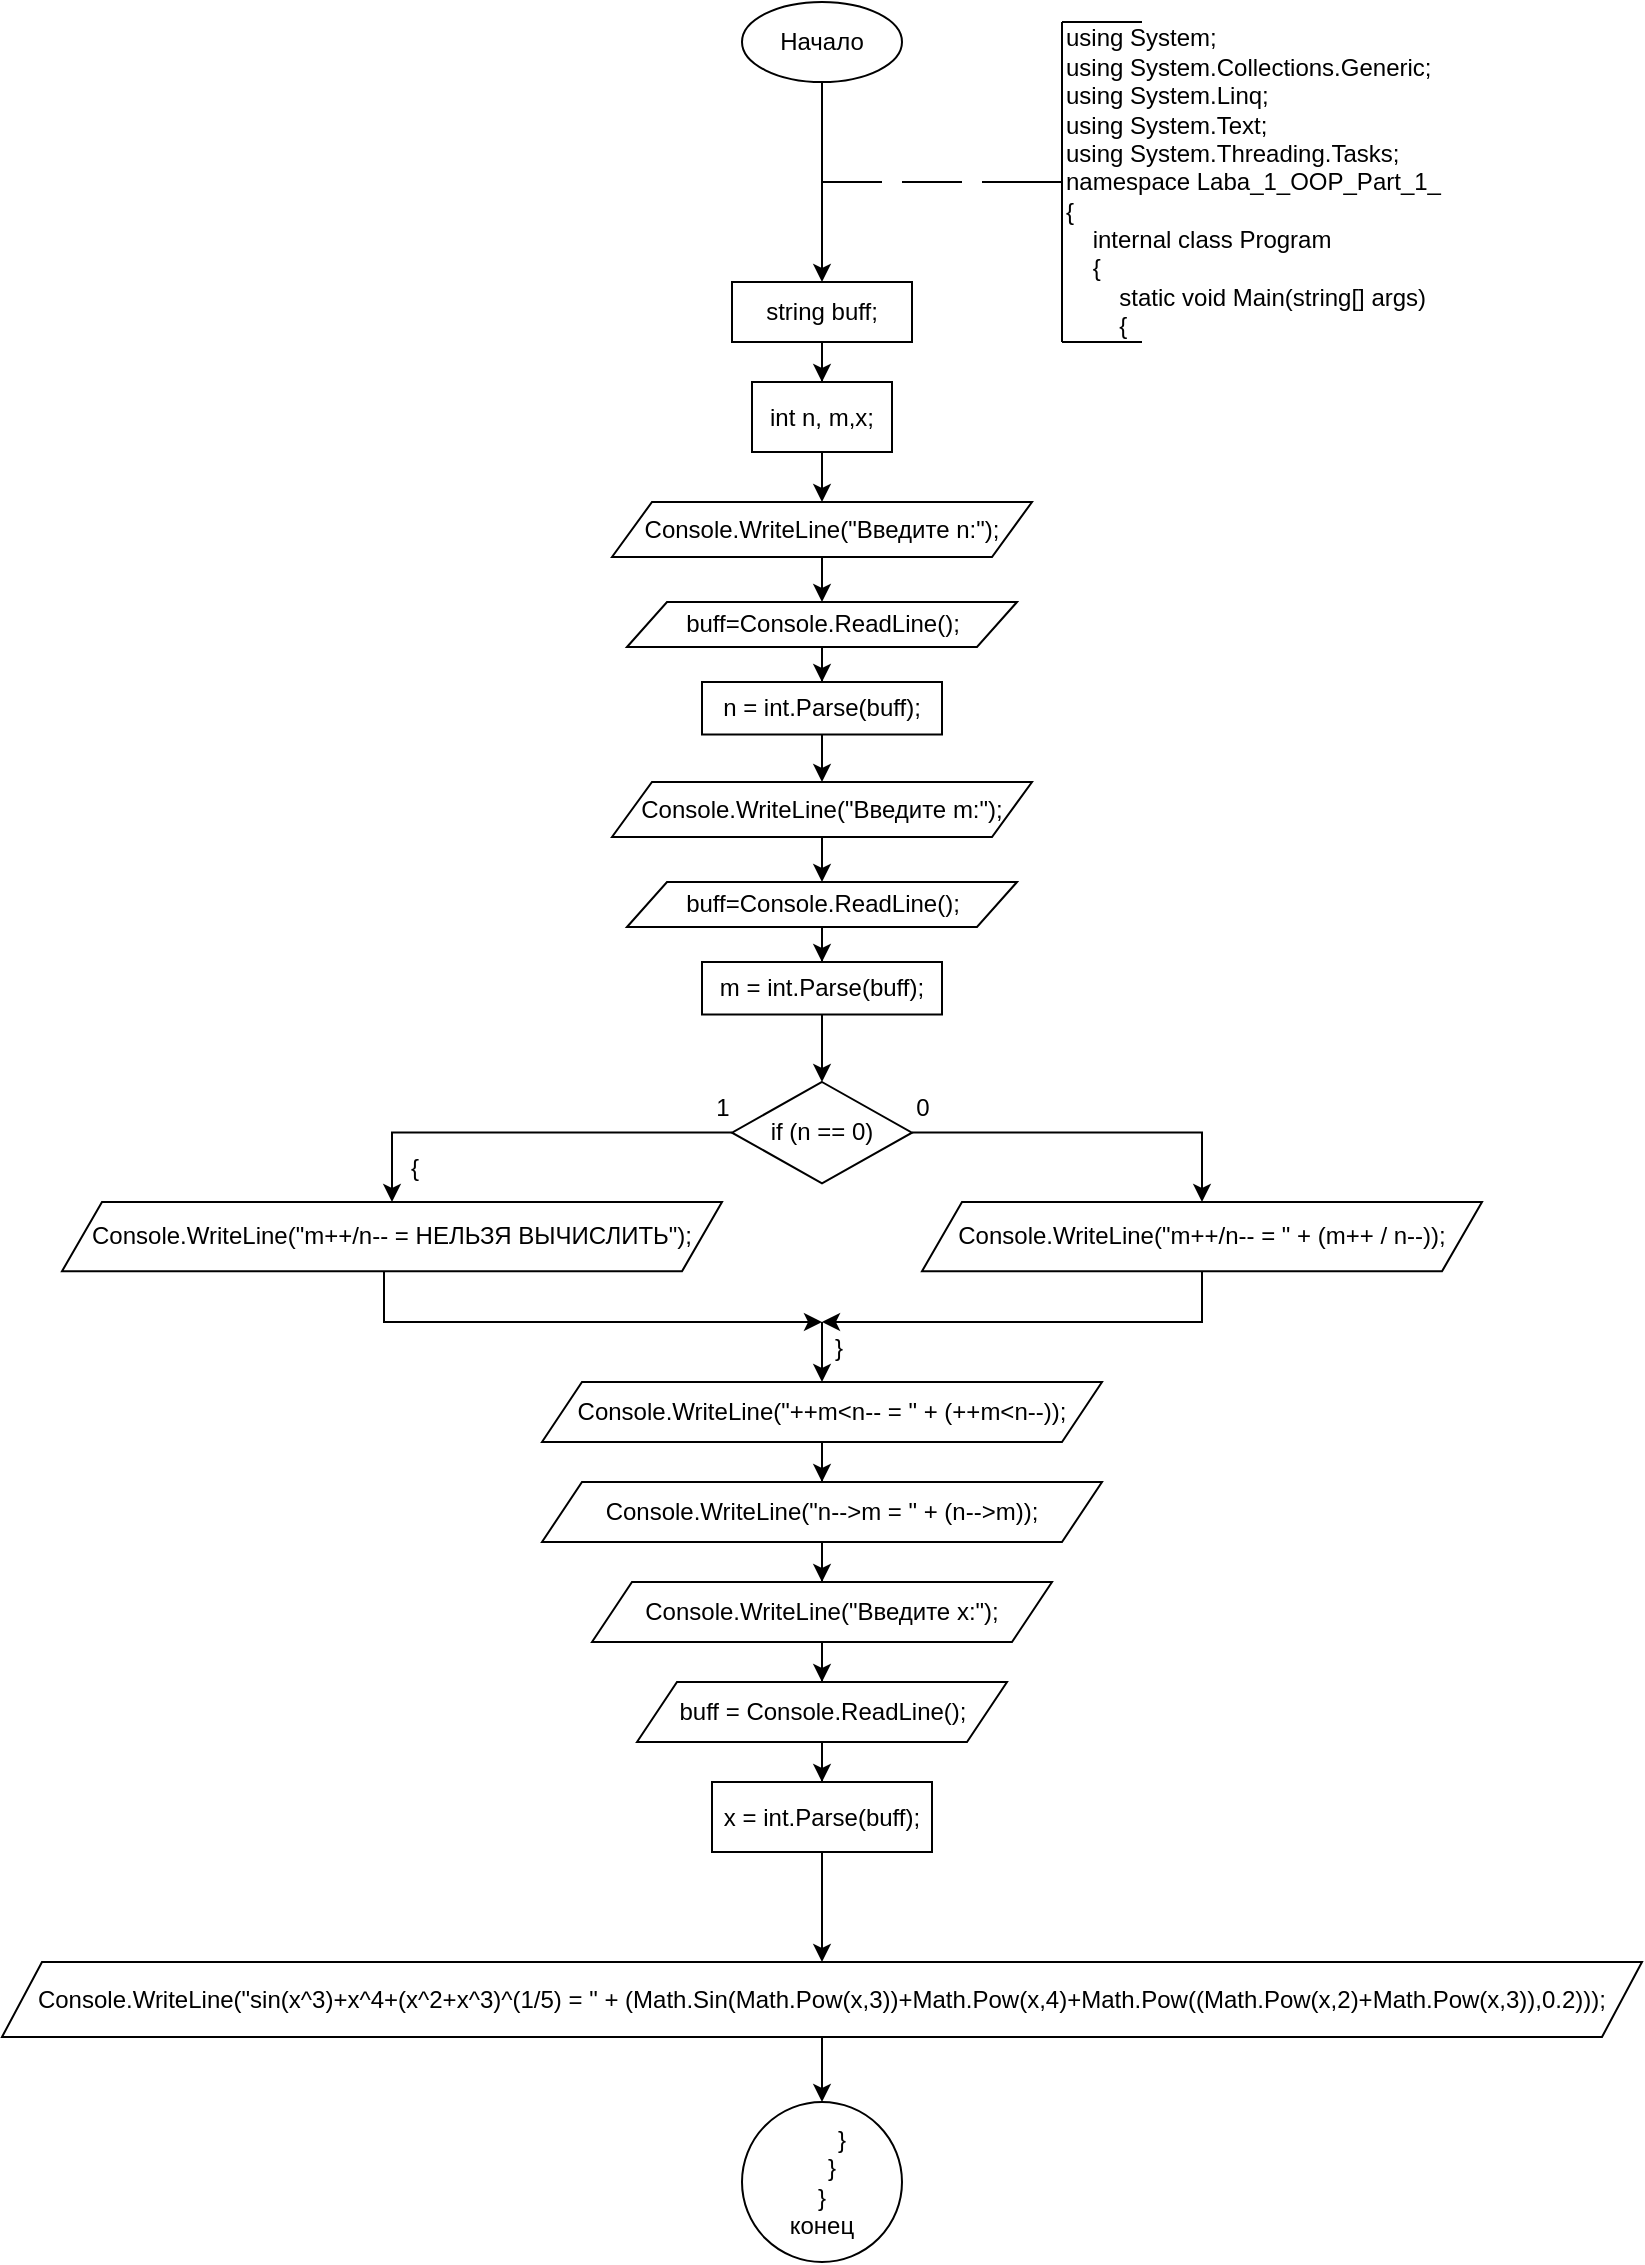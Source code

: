 <mxfile version="24.0.4" type="device">
  <diagram name="Страница — 1" id="fHvxciMUewtH3KyjnSEp">
    <mxGraphModel dx="1313" dy="786" grid="0" gridSize="10" guides="1" tooltips="1" connect="1" arrows="1" fold="1" page="1" pageScale="1" pageWidth="4681" pageHeight="3300" math="0" shadow="0">
      <root>
        <mxCell id="0" />
        <mxCell id="1" parent="0" />
        <mxCell id="jmJejw3v0kQWSH8vtQN6-7" value="" style="edgeStyle=orthogonalEdgeStyle;rounded=0;orthogonalLoop=1;jettySize=auto;html=1;" edge="1" parent="1" source="jmJejw3v0kQWSH8vtQN6-1" target="jmJejw3v0kQWSH8vtQN6-6">
          <mxGeometry relative="1" as="geometry" />
        </mxCell>
        <mxCell id="jmJejw3v0kQWSH8vtQN6-1" value="Начало" style="ellipse;whiteSpace=wrap;html=1;" vertex="1" parent="1">
          <mxGeometry x="480" y="30" width="80" height="40" as="geometry" />
        </mxCell>
        <mxCell id="jmJejw3v0kQWSH8vtQN6-2" value="&lt;div&gt;using System;&lt;/div&gt;&lt;div&gt;using System.Collections.Generic;&lt;/div&gt;&lt;div&gt;using System.Linq;&lt;/div&gt;&lt;div&gt;using System.Text;&lt;/div&gt;&lt;div&gt;using System.Threading.Tasks;&lt;/div&gt;&lt;div&gt;&lt;div&gt;namespace Laba_1_OOP_Part_1_&lt;/div&gt;&lt;div&gt;{&lt;/div&gt;&lt;div&gt;&amp;nbsp; &amp;nbsp; internal class Program&lt;/div&gt;&lt;div&gt;&amp;nbsp; &amp;nbsp; {&lt;/div&gt;&lt;div&gt;&amp;nbsp; &amp;nbsp; &amp;nbsp; &amp;nbsp; static void Main(string[] args)&lt;/div&gt;&lt;div&gt;&amp;nbsp; &amp;nbsp; &amp;nbsp; &amp;nbsp; {&lt;/div&gt;&lt;/div&gt;" style="text;html=1;align=left;verticalAlign=middle;whiteSpace=wrap;rounded=0;" vertex="1" parent="1">
          <mxGeometry x="640" y="40" width="210" height="160" as="geometry" />
        </mxCell>
        <mxCell id="jmJejw3v0kQWSH8vtQN6-3" value="" style="endArrow=none;html=1;rounded=0;" edge="1" parent="1">
          <mxGeometry width="50" height="50" relative="1" as="geometry">
            <mxPoint x="680" y="200" as="sourcePoint" />
            <mxPoint x="640" y="200" as="targetPoint" />
          </mxGeometry>
        </mxCell>
        <mxCell id="jmJejw3v0kQWSH8vtQN6-4" value="" style="endArrow=none;html=1;rounded=0;exitX=0;exitY=1;exitDx=0;exitDy=0;entryX=0;entryY=0;entryDx=0;entryDy=0;" edge="1" parent="1" source="jmJejw3v0kQWSH8vtQN6-2" target="jmJejw3v0kQWSH8vtQN6-2">
          <mxGeometry width="50" height="50" relative="1" as="geometry">
            <mxPoint x="550" y="130" as="sourcePoint" />
            <mxPoint x="600" y="80" as="targetPoint" />
          </mxGeometry>
        </mxCell>
        <mxCell id="jmJejw3v0kQWSH8vtQN6-5" value="" style="endArrow=none;html=1;rounded=0;" edge="1" parent="1">
          <mxGeometry width="50" height="50" relative="1" as="geometry">
            <mxPoint x="640" y="40" as="sourcePoint" />
            <mxPoint x="680" y="40" as="targetPoint" />
          </mxGeometry>
        </mxCell>
        <mxCell id="jmJejw3v0kQWSH8vtQN6-9" value="" style="edgeStyle=orthogonalEdgeStyle;rounded=0;orthogonalLoop=1;jettySize=auto;html=1;" edge="1" parent="1" source="jmJejw3v0kQWSH8vtQN6-6" target="jmJejw3v0kQWSH8vtQN6-8">
          <mxGeometry relative="1" as="geometry" />
        </mxCell>
        <mxCell id="jmJejw3v0kQWSH8vtQN6-6" value="string buff;" style="whiteSpace=wrap;html=1;" vertex="1" parent="1">
          <mxGeometry x="475" y="170" width="90" height="30" as="geometry" />
        </mxCell>
        <mxCell id="jmJejw3v0kQWSH8vtQN6-11" value="" style="edgeStyle=orthogonalEdgeStyle;rounded=0;orthogonalLoop=1;jettySize=auto;html=1;" edge="1" parent="1" source="jmJejw3v0kQWSH8vtQN6-8" target="jmJejw3v0kQWSH8vtQN6-10">
          <mxGeometry relative="1" as="geometry" />
        </mxCell>
        <mxCell id="jmJejw3v0kQWSH8vtQN6-8" value="int n, m,x;" style="whiteSpace=wrap;html=1;" vertex="1" parent="1">
          <mxGeometry x="485" y="220" width="70" height="35" as="geometry" />
        </mxCell>
        <mxCell id="jmJejw3v0kQWSH8vtQN6-13" value="" style="edgeStyle=orthogonalEdgeStyle;rounded=0;orthogonalLoop=1;jettySize=auto;html=1;" edge="1" parent="1" source="jmJejw3v0kQWSH8vtQN6-10" target="jmJejw3v0kQWSH8vtQN6-12">
          <mxGeometry relative="1" as="geometry" />
        </mxCell>
        <mxCell id="jmJejw3v0kQWSH8vtQN6-10" value="Console.WriteLine(&quot;Введите n:&quot;);" style="shape=parallelogram;perimeter=parallelogramPerimeter;whiteSpace=wrap;html=1;fixedSize=1;" vertex="1" parent="1">
          <mxGeometry x="415" y="280" width="210" height="27.5" as="geometry" />
        </mxCell>
        <mxCell id="jmJejw3v0kQWSH8vtQN6-15" value="" style="edgeStyle=orthogonalEdgeStyle;rounded=0;orthogonalLoop=1;jettySize=auto;html=1;" edge="1" parent="1" source="jmJejw3v0kQWSH8vtQN6-12" target="jmJejw3v0kQWSH8vtQN6-14">
          <mxGeometry relative="1" as="geometry" />
        </mxCell>
        <mxCell id="jmJejw3v0kQWSH8vtQN6-12" value="buff=Console.ReadLine();" style="shape=parallelogram;perimeter=parallelogramPerimeter;whiteSpace=wrap;html=1;fixedSize=1;" vertex="1" parent="1">
          <mxGeometry x="422.5" y="330" width="195" height="22.5" as="geometry" />
        </mxCell>
        <mxCell id="jmJejw3v0kQWSH8vtQN6-22" value="" style="edgeStyle=orthogonalEdgeStyle;rounded=0;orthogonalLoop=1;jettySize=auto;html=1;" edge="1" parent="1" source="jmJejw3v0kQWSH8vtQN6-14" target="jmJejw3v0kQWSH8vtQN6-17">
          <mxGeometry relative="1" as="geometry" />
        </mxCell>
        <mxCell id="jmJejw3v0kQWSH8vtQN6-14" value="n = int.Parse(buff);" style="whiteSpace=wrap;html=1;" vertex="1" parent="1">
          <mxGeometry x="460" y="370" width="120" height="26.25" as="geometry" />
        </mxCell>
        <mxCell id="jmJejw3v0kQWSH8vtQN6-16" value="" style="edgeStyle=orthogonalEdgeStyle;rounded=0;orthogonalLoop=1;jettySize=auto;html=1;" edge="1" parent="1" source="jmJejw3v0kQWSH8vtQN6-17" target="jmJejw3v0kQWSH8vtQN6-19">
          <mxGeometry relative="1" as="geometry" />
        </mxCell>
        <mxCell id="jmJejw3v0kQWSH8vtQN6-17" value="Console.WriteLine(&quot;Введите m:&quot;);" style="shape=parallelogram;perimeter=parallelogramPerimeter;whiteSpace=wrap;html=1;fixedSize=1;" vertex="1" parent="1">
          <mxGeometry x="415" y="420" width="210" height="27.5" as="geometry" />
        </mxCell>
        <mxCell id="jmJejw3v0kQWSH8vtQN6-18" value="" style="edgeStyle=orthogonalEdgeStyle;rounded=0;orthogonalLoop=1;jettySize=auto;html=1;" edge="1" parent="1" source="jmJejw3v0kQWSH8vtQN6-19" target="jmJejw3v0kQWSH8vtQN6-20">
          <mxGeometry relative="1" as="geometry" />
        </mxCell>
        <mxCell id="jmJejw3v0kQWSH8vtQN6-19" value="buff=Console.ReadLine();" style="shape=parallelogram;perimeter=parallelogramPerimeter;whiteSpace=wrap;html=1;fixedSize=1;" vertex="1" parent="1">
          <mxGeometry x="422.5" y="470" width="195" height="22.5" as="geometry" />
        </mxCell>
        <mxCell id="jmJejw3v0kQWSH8vtQN6-24" value="" style="edgeStyle=orthogonalEdgeStyle;rounded=0;orthogonalLoop=1;jettySize=auto;html=1;" edge="1" parent="1" source="jmJejw3v0kQWSH8vtQN6-20" target="jmJejw3v0kQWSH8vtQN6-23">
          <mxGeometry relative="1" as="geometry" />
        </mxCell>
        <mxCell id="jmJejw3v0kQWSH8vtQN6-20" value="m = int.Parse(buff);" style="whiteSpace=wrap;html=1;" vertex="1" parent="1">
          <mxGeometry x="460" y="510" width="120" height="26.25" as="geometry" />
        </mxCell>
        <mxCell id="jmJejw3v0kQWSH8vtQN6-26" value="" style="edgeStyle=orthogonalEdgeStyle;rounded=0;orthogonalLoop=1;jettySize=auto;html=1;" edge="1" parent="1" source="jmJejw3v0kQWSH8vtQN6-23" target="jmJejw3v0kQWSH8vtQN6-25">
          <mxGeometry relative="1" as="geometry" />
        </mxCell>
        <mxCell id="jmJejw3v0kQWSH8vtQN6-29" value="" style="edgeStyle=orthogonalEdgeStyle;rounded=0;orthogonalLoop=1;jettySize=auto;html=1;" edge="1" parent="1" source="jmJejw3v0kQWSH8vtQN6-23" target="jmJejw3v0kQWSH8vtQN6-28">
          <mxGeometry relative="1" as="geometry" />
        </mxCell>
        <mxCell id="jmJejw3v0kQWSH8vtQN6-23" value="if (n == 0)" style="rhombus;whiteSpace=wrap;html=1;" vertex="1" parent="1">
          <mxGeometry x="475" y="570" width="90" height="50.63" as="geometry" />
        </mxCell>
        <mxCell id="jmJejw3v0kQWSH8vtQN6-25" value="Console.WriteLine(&quot;m++/n-- = НЕЛЬЗЯ ВЫЧИСЛИТЬ&quot;);" style="shape=parallelogram;perimeter=parallelogramPerimeter;whiteSpace=wrap;html=1;fixedSize=1;" vertex="1" parent="1">
          <mxGeometry x="140" y="630" width="330" height="34.68" as="geometry" />
        </mxCell>
        <mxCell id="jmJejw3v0kQWSH8vtQN6-27" value="1" style="text;html=1;align=center;verticalAlign=middle;resizable=0;points=[];autosize=1;strokeColor=none;fillColor=none;" vertex="1" parent="1">
          <mxGeometry x="455" y="568" width="30" height="30" as="geometry" />
        </mxCell>
        <mxCell id="jmJejw3v0kQWSH8vtQN6-28" value="Console.WriteLine(&quot;m++/n-- = &quot; + (m++ / n--));" style="shape=parallelogram;perimeter=parallelogramPerimeter;whiteSpace=wrap;html=1;fixedSize=1;" vertex="1" parent="1">
          <mxGeometry x="570" y="630" width="280" height="34.68" as="geometry" />
        </mxCell>
        <mxCell id="jmJejw3v0kQWSH8vtQN6-30" value="0" style="text;html=1;align=center;verticalAlign=middle;resizable=0;points=[];autosize=1;strokeColor=none;fillColor=none;" vertex="1" parent="1">
          <mxGeometry x="555" y="568" width="30" height="30" as="geometry" />
        </mxCell>
        <mxCell id="jmJejw3v0kQWSH8vtQN6-31" value="{" style="text;html=1;align=center;verticalAlign=middle;resizable=0;points=[];autosize=1;strokeColor=none;fillColor=none;" vertex="1" parent="1">
          <mxGeometry x="301" y="598" width="30" height="30" as="geometry" />
        </mxCell>
        <mxCell id="jmJejw3v0kQWSH8vtQN6-32" value="" style="endArrow=classic;html=1;rounded=0;" edge="1" parent="1">
          <mxGeometry width="50" height="50" relative="1" as="geometry">
            <mxPoint x="301" y="664.68" as="sourcePoint" />
            <mxPoint x="520" y="690" as="targetPoint" />
            <Array as="points">
              <mxPoint x="301" y="690" />
            </Array>
          </mxGeometry>
        </mxCell>
        <mxCell id="jmJejw3v0kQWSH8vtQN6-33" value="" style="endArrow=classic;html=1;rounded=0;" edge="1" parent="1">
          <mxGeometry width="50" height="50" relative="1" as="geometry">
            <mxPoint x="710" y="664.68" as="sourcePoint" />
            <mxPoint x="520" y="690" as="targetPoint" />
            <Array as="points">
              <mxPoint x="710" y="690" />
            </Array>
          </mxGeometry>
        </mxCell>
        <mxCell id="jmJejw3v0kQWSH8vtQN6-34" value="" style="endArrow=classic;html=1;rounded=0;" edge="1" parent="1" target="jmJejw3v0kQWSH8vtQN6-35">
          <mxGeometry width="50" height="50" relative="1" as="geometry">
            <mxPoint x="520" y="690" as="sourcePoint" />
            <mxPoint x="520" y="720" as="targetPoint" />
          </mxGeometry>
        </mxCell>
        <mxCell id="jmJejw3v0kQWSH8vtQN6-38" value="" style="edgeStyle=orthogonalEdgeStyle;rounded=0;orthogonalLoop=1;jettySize=auto;html=1;" edge="1" parent="1" source="jmJejw3v0kQWSH8vtQN6-35" target="jmJejw3v0kQWSH8vtQN6-37">
          <mxGeometry relative="1" as="geometry" />
        </mxCell>
        <mxCell id="jmJejw3v0kQWSH8vtQN6-35" value="Console.WriteLine(&quot;++m&amp;lt;n-- = &quot; + (++m&amp;lt;n--));" style="shape=parallelogram;perimeter=parallelogramPerimeter;whiteSpace=wrap;html=1;fixedSize=1;" vertex="1" parent="1">
          <mxGeometry x="380" y="720" width="280" height="30" as="geometry" />
        </mxCell>
        <mxCell id="jmJejw3v0kQWSH8vtQN6-36" value="}" style="text;html=1;align=center;verticalAlign=middle;resizable=0;points=[];autosize=1;strokeColor=none;fillColor=none;" vertex="1" parent="1">
          <mxGeometry x="513" y="688" width="30" height="30" as="geometry" />
        </mxCell>
        <mxCell id="jmJejw3v0kQWSH8vtQN6-40" value="" style="edgeStyle=orthogonalEdgeStyle;rounded=0;orthogonalLoop=1;jettySize=auto;html=1;" edge="1" parent="1" source="jmJejw3v0kQWSH8vtQN6-37" target="jmJejw3v0kQWSH8vtQN6-39">
          <mxGeometry relative="1" as="geometry" />
        </mxCell>
        <mxCell id="jmJejw3v0kQWSH8vtQN6-37" value="Console.WriteLine(&quot;n--&gt;m = &quot; + (n--&gt;m));" style="shape=parallelogram;perimeter=parallelogramPerimeter;whiteSpace=wrap;html=1;fixedSize=1;" vertex="1" parent="1">
          <mxGeometry x="380" y="770" width="280" height="30" as="geometry" />
        </mxCell>
        <mxCell id="jmJejw3v0kQWSH8vtQN6-42" value="" style="edgeStyle=orthogonalEdgeStyle;rounded=0;orthogonalLoop=1;jettySize=auto;html=1;" edge="1" parent="1" source="jmJejw3v0kQWSH8vtQN6-39" target="jmJejw3v0kQWSH8vtQN6-41">
          <mxGeometry relative="1" as="geometry" />
        </mxCell>
        <mxCell id="jmJejw3v0kQWSH8vtQN6-39" value="Console.WriteLine(&quot;Введите x:&quot;);" style="shape=parallelogram;perimeter=parallelogramPerimeter;whiteSpace=wrap;html=1;fixedSize=1;" vertex="1" parent="1">
          <mxGeometry x="405" y="820" width="230" height="30" as="geometry" />
        </mxCell>
        <mxCell id="jmJejw3v0kQWSH8vtQN6-44" value="" style="edgeStyle=orthogonalEdgeStyle;rounded=0;orthogonalLoop=1;jettySize=auto;html=1;" edge="1" parent="1" source="jmJejw3v0kQWSH8vtQN6-41" target="jmJejw3v0kQWSH8vtQN6-43">
          <mxGeometry relative="1" as="geometry" />
        </mxCell>
        <mxCell id="jmJejw3v0kQWSH8vtQN6-41" value="buff = Console.ReadLine();" style="shape=parallelogram;perimeter=parallelogramPerimeter;whiteSpace=wrap;html=1;fixedSize=1;" vertex="1" parent="1">
          <mxGeometry x="427.5" y="870" width="185" height="30" as="geometry" />
        </mxCell>
        <mxCell id="jmJejw3v0kQWSH8vtQN6-46" value="" style="edgeStyle=orthogonalEdgeStyle;rounded=0;orthogonalLoop=1;jettySize=auto;html=1;" edge="1" parent="1" source="jmJejw3v0kQWSH8vtQN6-43" target="jmJejw3v0kQWSH8vtQN6-45">
          <mxGeometry relative="1" as="geometry" />
        </mxCell>
        <mxCell id="jmJejw3v0kQWSH8vtQN6-43" value="x = int.Parse(buff);" style="whiteSpace=wrap;html=1;" vertex="1" parent="1">
          <mxGeometry x="465" y="920" width="110" height="35" as="geometry" />
        </mxCell>
        <mxCell id="jmJejw3v0kQWSH8vtQN6-48" value="" style="edgeStyle=orthogonalEdgeStyle;rounded=0;orthogonalLoop=1;jettySize=auto;html=1;" edge="1" parent="1" source="jmJejw3v0kQWSH8vtQN6-45" target="jmJejw3v0kQWSH8vtQN6-47">
          <mxGeometry relative="1" as="geometry" />
        </mxCell>
        <mxCell id="jmJejw3v0kQWSH8vtQN6-45" value="Console.WriteLine(&quot;sin(x^3)+x^4+(x^2+x^3)^(1/5) = &quot; + (Math.Sin(Math.Pow(x,3))+Math.Pow(x,4)+Math.Pow((Math.Pow(x,2)+Math.Pow(x,3)),0.2)));" style="shape=parallelogram;perimeter=parallelogramPerimeter;whiteSpace=wrap;html=1;fixedSize=1;" vertex="1" parent="1">
          <mxGeometry x="110" y="1010" width="820" height="37.5" as="geometry" />
        </mxCell>
        <mxCell id="jmJejw3v0kQWSH8vtQN6-47" value="&amp;nbsp; &amp;nbsp; &amp;nbsp; }&lt;div&gt;&amp;nbsp; &amp;nbsp;}&lt;br&gt;}&lt;/div&gt;&lt;div&gt;конец&lt;/div&gt;" style="ellipse;whiteSpace=wrap;html=1;align=center;" vertex="1" parent="1">
          <mxGeometry x="480" y="1080" width="80" height="80" as="geometry" />
        </mxCell>
        <mxCell id="jmJejw3v0kQWSH8vtQN6-49" value="" style="endArrow=none;html=1;rounded=0;" edge="1" parent="1">
          <mxGeometry width="50" height="50" relative="1" as="geometry">
            <mxPoint x="520" y="120" as="sourcePoint" />
            <mxPoint x="550" y="120" as="targetPoint" />
          </mxGeometry>
        </mxCell>
        <mxCell id="jmJejw3v0kQWSH8vtQN6-50" value="" style="endArrow=none;html=1;rounded=0;" edge="1" parent="1">
          <mxGeometry width="50" height="50" relative="1" as="geometry">
            <mxPoint x="560" y="120" as="sourcePoint" />
            <mxPoint x="590" y="120" as="targetPoint" />
          </mxGeometry>
        </mxCell>
        <mxCell id="jmJejw3v0kQWSH8vtQN6-51" value="" style="endArrow=none;html=1;rounded=0;" edge="1" parent="1">
          <mxGeometry width="50" height="50" relative="1" as="geometry">
            <mxPoint x="600" y="120" as="sourcePoint" />
            <mxPoint x="640" y="120" as="targetPoint" />
          </mxGeometry>
        </mxCell>
      </root>
    </mxGraphModel>
  </diagram>
</mxfile>
